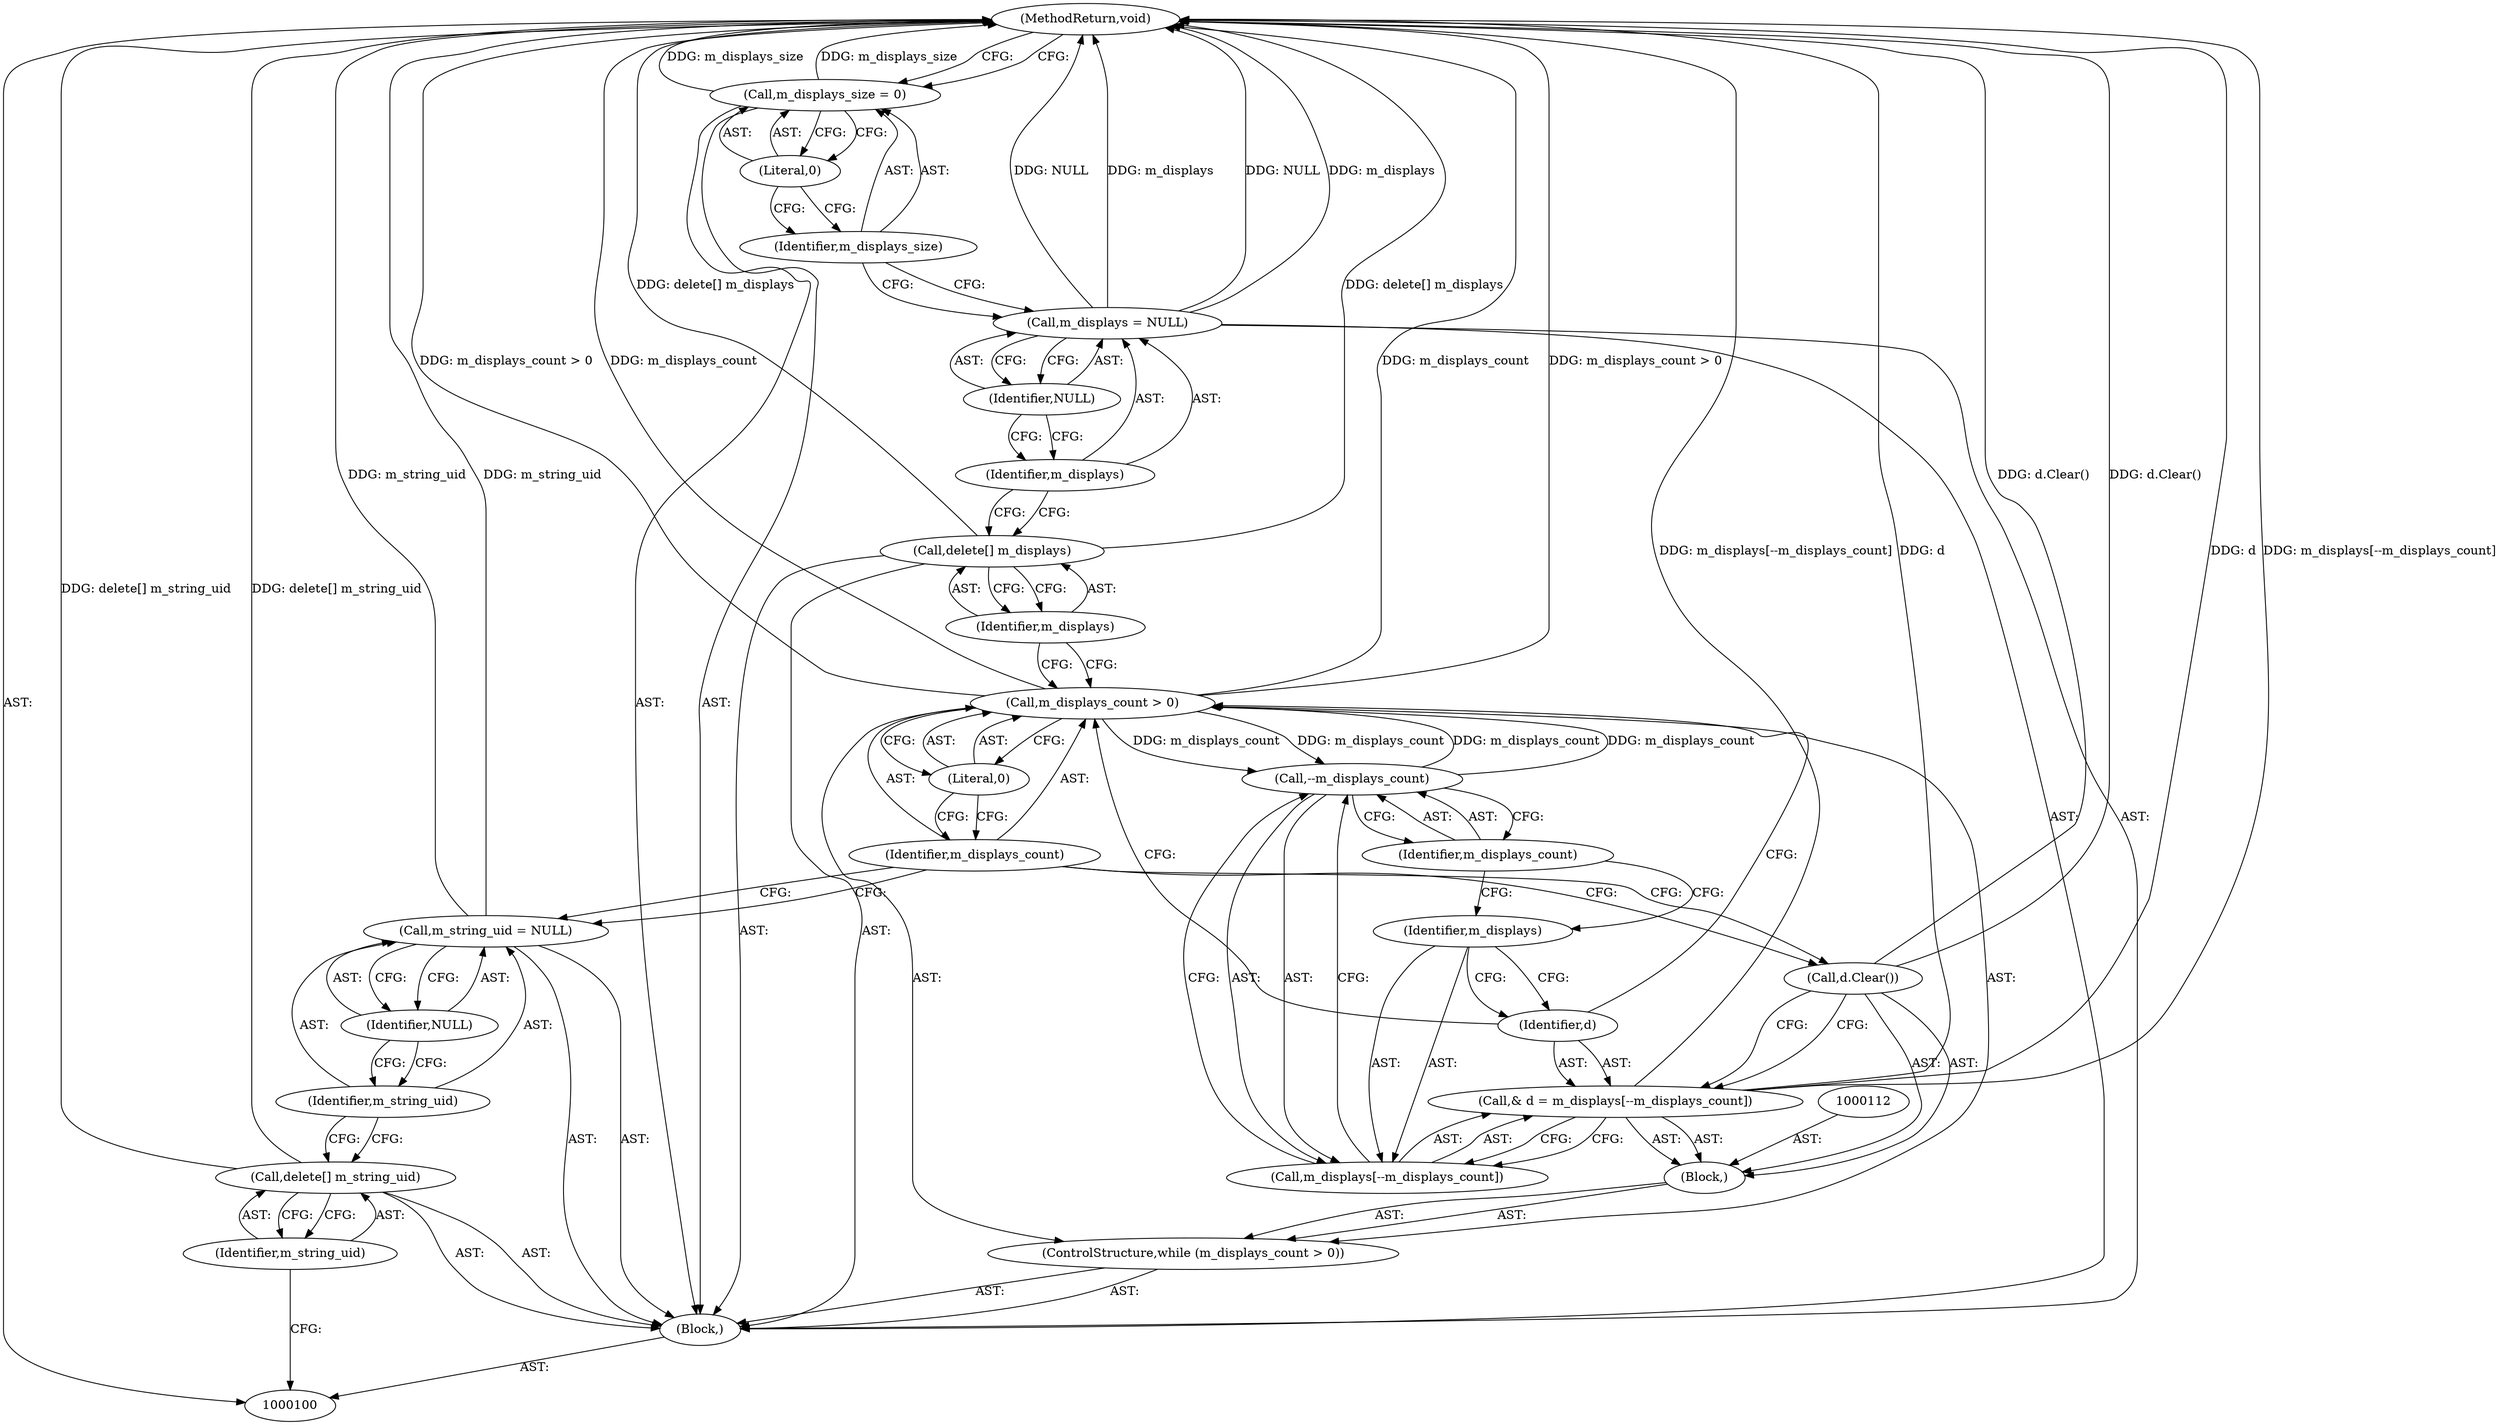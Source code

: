 digraph "1_Android_04839626ed859623901ebd3a5fd483982186b59d_7" {
"1000128" [label="(MethodReturn,void)"];
"1000121" [label="(Identifier,m_displays)"];
"1000120" [label="(Call,delete[] m_displays)"];
"1000124" [label="(Identifier,NULL)"];
"1000122" [label="(Call,m_displays = NULL)"];
"1000123" [label="(Identifier,m_displays)"];
"1000127" [label="(Literal,0)"];
"1000125" [label="(Call,m_displays_size = 0)"];
"1000126" [label="(Identifier,m_displays_size)"];
"1000101" [label="(Block,)"];
"1000103" [label="(Identifier,m_string_uid)"];
"1000102" [label="(Call,delete[] m_string_uid)"];
"1000106" [label="(Identifier,NULL)"];
"1000104" [label="(Call,m_string_uid = NULL)"];
"1000105" [label="(Identifier,m_string_uid)"];
"1000108" [label="(Call,m_displays_count > 0)"];
"1000109" [label="(Identifier,m_displays_count)"];
"1000110" [label="(Literal,0)"];
"1000107" [label="(ControlStructure,while (m_displays_count > 0))"];
"1000113" [label="(Call,& d = m_displays[--m_displays_count])"];
"1000114" [label="(Identifier,d)"];
"1000115" [label="(Call,m_displays[--m_displays_count])"];
"1000116" [label="(Identifier,m_displays)"];
"1000117" [label="(Call,--m_displays_count)"];
"1000118" [label="(Identifier,m_displays_count)"];
"1000111" [label="(Block,)"];
"1000119" [label="(Call,d.Clear())"];
"1000128" -> "1000100"  [label="AST: "];
"1000128" -> "1000125"  [label="CFG: "];
"1000125" -> "1000128"  [label="DDG: m_displays_size"];
"1000108" -> "1000128"  [label="DDG: m_displays_count > 0"];
"1000108" -> "1000128"  [label="DDG: m_displays_count"];
"1000104" -> "1000128"  [label="DDG: m_string_uid"];
"1000113" -> "1000128"  [label="DDG: d"];
"1000113" -> "1000128"  [label="DDG: m_displays[--m_displays_count]"];
"1000122" -> "1000128"  [label="DDG: m_displays"];
"1000122" -> "1000128"  [label="DDG: NULL"];
"1000102" -> "1000128"  [label="DDG: delete[] m_string_uid"];
"1000119" -> "1000128"  [label="DDG: d.Clear()"];
"1000120" -> "1000128"  [label="DDG: delete[] m_displays"];
"1000121" -> "1000120"  [label="AST: "];
"1000121" -> "1000108"  [label="CFG: "];
"1000120" -> "1000121"  [label="CFG: "];
"1000120" -> "1000101"  [label="AST: "];
"1000120" -> "1000121"  [label="CFG: "];
"1000121" -> "1000120"  [label="AST: "];
"1000123" -> "1000120"  [label="CFG: "];
"1000120" -> "1000128"  [label="DDG: delete[] m_displays"];
"1000124" -> "1000122"  [label="AST: "];
"1000124" -> "1000123"  [label="CFG: "];
"1000122" -> "1000124"  [label="CFG: "];
"1000122" -> "1000101"  [label="AST: "];
"1000122" -> "1000124"  [label="CFG: "];
"1000123" -> "1000122"  [label="AST: "];
"1000124" -> "1000122"  [label="AST: "];
"1000126" -> "1000122"  [label="CFG: "];
"1000122" -> "1000128"  [label="DDG: m_displays"];
"1000122" -> "1000128"  [label="DDG: NULL"];
"1000123" -> "1000122"  [label="AST: "];
"1000123" -> "1000120"  [label="CFG: "];
"1000124" -> "1000123"  [label="CFG: "];
"1000127" -> "1000125"  [label="AST: "];
"1000127" -> "1000126"  [label="CFG: "];
"1000125" -> "1000127"  [label="CFG: "];
"1000125" -> "1000101"  [label="AST: "];
"1000125" -> "1000127"  [label="CFG: "];
"1000126" -> "1000125"  [label="AST: "];
"1000127" -> "1000125"  [label="AST: "];
"1000128" -> "1000125"  [label="CFG: "];
"1000125" -> "1000128"  [label="DDG: m_displays_size"];
"1000126" -> "1000125"  [label="AST: "];
"1000126" -> "1000122"  [label="CFG: "];
"1000127" -> "1000126"  [label="CFG: "];
"1000101" -> "1000100"  [label="AST: "];
"1000102" -> "1000101"  [label="AST: "];
"1000104" -> "1000101"  [label="AST: "];
"1000107" -> "1000101"  [label="AST: "];
"1000120" -> "1000101"  [label="AST: "];
"1000122" -> "1000101"  [label="AST: "];
"1000125" -> "1000101"  [label="AST: "];
"1000103" -> "1000102"  [label="AST: "];
"1000103" -> "1000100"  [label="CFG: "];
"1000102" -> "1000103"  [label="CFG: "];
"1000102" -> "1000101"  [label="AST: "];
"1000102" -> "1000103"  [label="CFG: "];
"1000103" -> "1000102"  [label="AST: "];
"1000105" -> "1000102"  [label="CFG: "];
"1000102" -> "1000128"  [label="DDG: delete[] m_string_uid"];
"1000106" -> "1000104"  [label="AST: "];
"1000106" -> "1000105"  [label="CFG: "];
"1000104" -> "1000106"  [label="CFG: "];
"1000104" -> "1000101"  [label="AST: "];
"1000104" -> "1000106"  [label="CFG: "];
"1000105" -> "1000104"  [label="AST: "];
"1000106" -> "1000104"  [label="AST: "];
"1000109" -> "1000104"  [label="CFG: "];
"1000104" -> "1000128"  [label="DDG: m_string_uid"];
"1000105" -> "1000104"  [label="AST: "];
"1000105" -> "1000102"  [label="CFG: "];
"1000106" -> "1000105"  [label="CFG: "];
"1000108" -> "1000107"  [label="AST: "];
"1000108" -> "1000110"  [label="CFG: "];
"1000109" -> "1000108"  [label="AST: "];
"1000110" -> "1000108"  [label="AST: "];
"1000114" -> "1000108"  [label="CFG: "];
"1000121" -> "1000108"  [label="CFG: "];
"1000108" -> "1000128"  [label="DDG: m_displays_count > 0"];
"1000108" -> "1000128"  [label="DDG: m_displays_count"];
"1000117" -> "1000108"  [label="DDG: m_displays_count"];
"1000108" -> "1000117"  [label="DDG: m_displays_count"];
"1000109" -> "1000108"  [label="AST: "];
"1000109" -> "1000119"  [label="CFG: "];
"1000109" -> "1000104"  [label="CFG: "];
"1000110" -> "1000109"  [label="CFG: "];
"1000110" -> "1000108"  [label="AST: "];
"1000110" -> "1000109"  [label="CFG: "];
"1000108" -> "1000110"  [label="CFG: "];
"1000107" -> "1000101"  [label="AST: "];
"1000108" -> "1000107"  [label="AST: "];
"1000111" -> "1000107"  [label="AST: "];
"1000113" -> "1000111"  [label="AST: "];
"1000113" -> "1000115"  [label="CFG: "];
"1000114" -> "1000113"  [label="AST: "];
"1000115" -> "1000113"  [label="AST: "];
"1000119" -> "1000113"  [label="CFG: "];
"1000113" -> "1000128"  [label="DDG: d"];
"1000113" -> "1000128"  [label="DDG: m_displays[--m_displays_count]"];
"1000114" -> "1000113"  [label="AST: "];
"1000114" -> "1000108"  [label="CFG: "];
"1000116" -> "1000114"  [label="CFG: "];
"1000115" -> "1000113"  [label="AST: "];
"1000115" -> "1000117"  [label="CFG: "];
"1000116" -> "1000115"  [label="AST: "];
"1000117" -> "1000115"  [label="AST: "];
"1000113" -> "1000115"  [label="CFG: "];
"1000116" -> "1000115"  [label="AST: "];
"1000116" -> "1000114"  [label="CFG: "];
"1000118" -> "1000116"  [label="CFG: "];
"1000117" -> "1000115"  [label="AST: "];
"1000117" -> "1000118"  [label="CFG: "];
"1000118" -> "1000117"  [label="AST: "];
"1000115" -> "1000117"  [label="CFG: "];
"1000117" -> "1000108"  [label="DDG: m_displays_count"];
"1000108" -> "1000117"  [label="DDG: m_displays_count"];
"1000118" -> "1000117"  [label="AST: "];
"1000118" -> "1000116"  [label="CFG: "];
"1000117" -> "1000118"  [label="CFG: "];
"1000111" -> "1000107"  [label="AST: "];
"1000112" -> "1000111"  [label="AST: "];
"1000113" -> "1000111"  [label="AST: "];
"1000119" -> "1000111"  [label="AST: "];
"1000119" -> "1000111"  [label="AST: "];
"1000119" -> "1000113"  [label="CFG: "];
"1000109" -> "1000119"  [label="CFG: "];
"1000119" -> "1000128"  [label="DDG: d.Clear()"];
}
